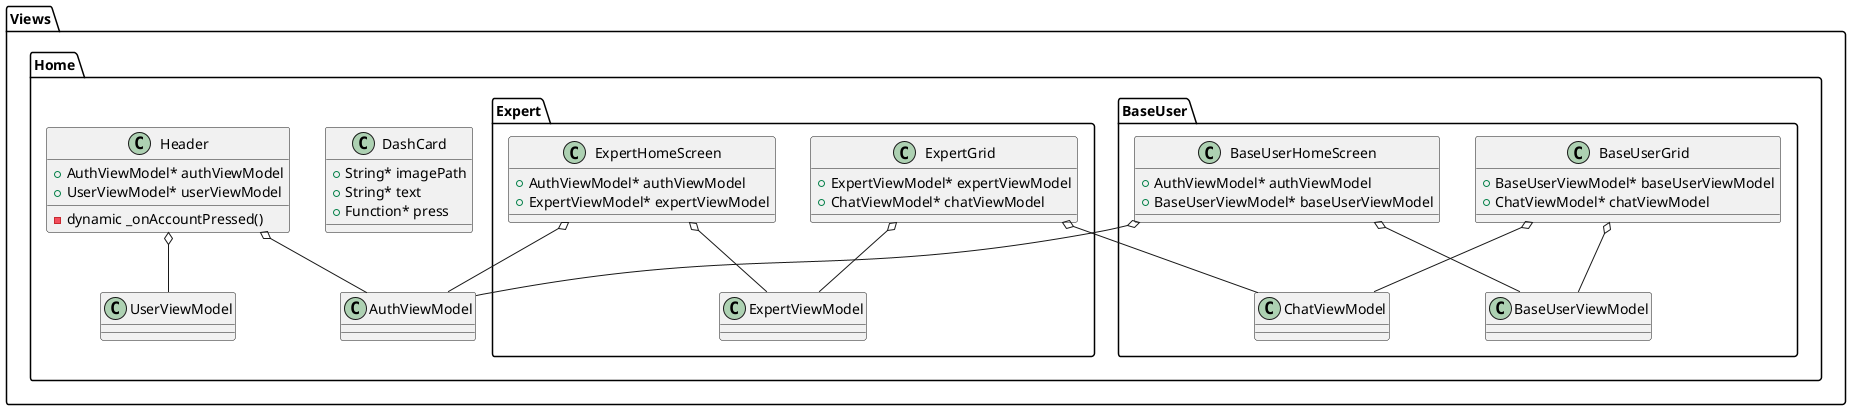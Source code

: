@startuml ViwesUML
package Views {
    package Home {
        class "DashCard" {
            +String* imagePath
            +String* text
            +Function* press
        }

        class "Header" {
            +AuthViewModel* authViewModel
            +UserViewModel* userViewModel
            -dynamic _onAccountPressed()
        }
        "Header" o-- "AuthViewModel"
        "Header" o-- "UserViewModel"

        package BaseUser {
            class "BaseUserHomeScreen" {
                +AuthViewModel* authViewModel
                +BaseUserViewModel* baseUserViewModel
            }
            "BaseUserHomeScreen" o-- "AuthViewModel"
            "BaseUserHomeScreen" o-- "BaseUserViewModel"

            class "BaseUserGrid" {
                +BaseUserViewModel* baseUserViewModel
                +ChatViewModel* chatViewModel
            }
            "BaseUserGrid" o-- "BaseUserViewModel"
            "BaseUserGrid" o-- "ChatViewModel"

        }
        package Expert {
            class "ExpertHomeScreen" {
                +AuthViewModel* authViewModel
                +ExpertViewModel* expertViewModel
            }
            "ExpertHomeScreen" o-- "AuthViewModel"
            "ExpertHomeScreen" o-- "ExpertViewModel"

            class "ExpertGrid" {
                +ExpertViewModel* expertViewModel
                +ChatViewModel* chatViewModel
            }
            "ExpertGrid" o-- "ExpertViewModel"
            "ExpertGrid" o-- "ChatViewModel"
        }
    }
}
@enduml